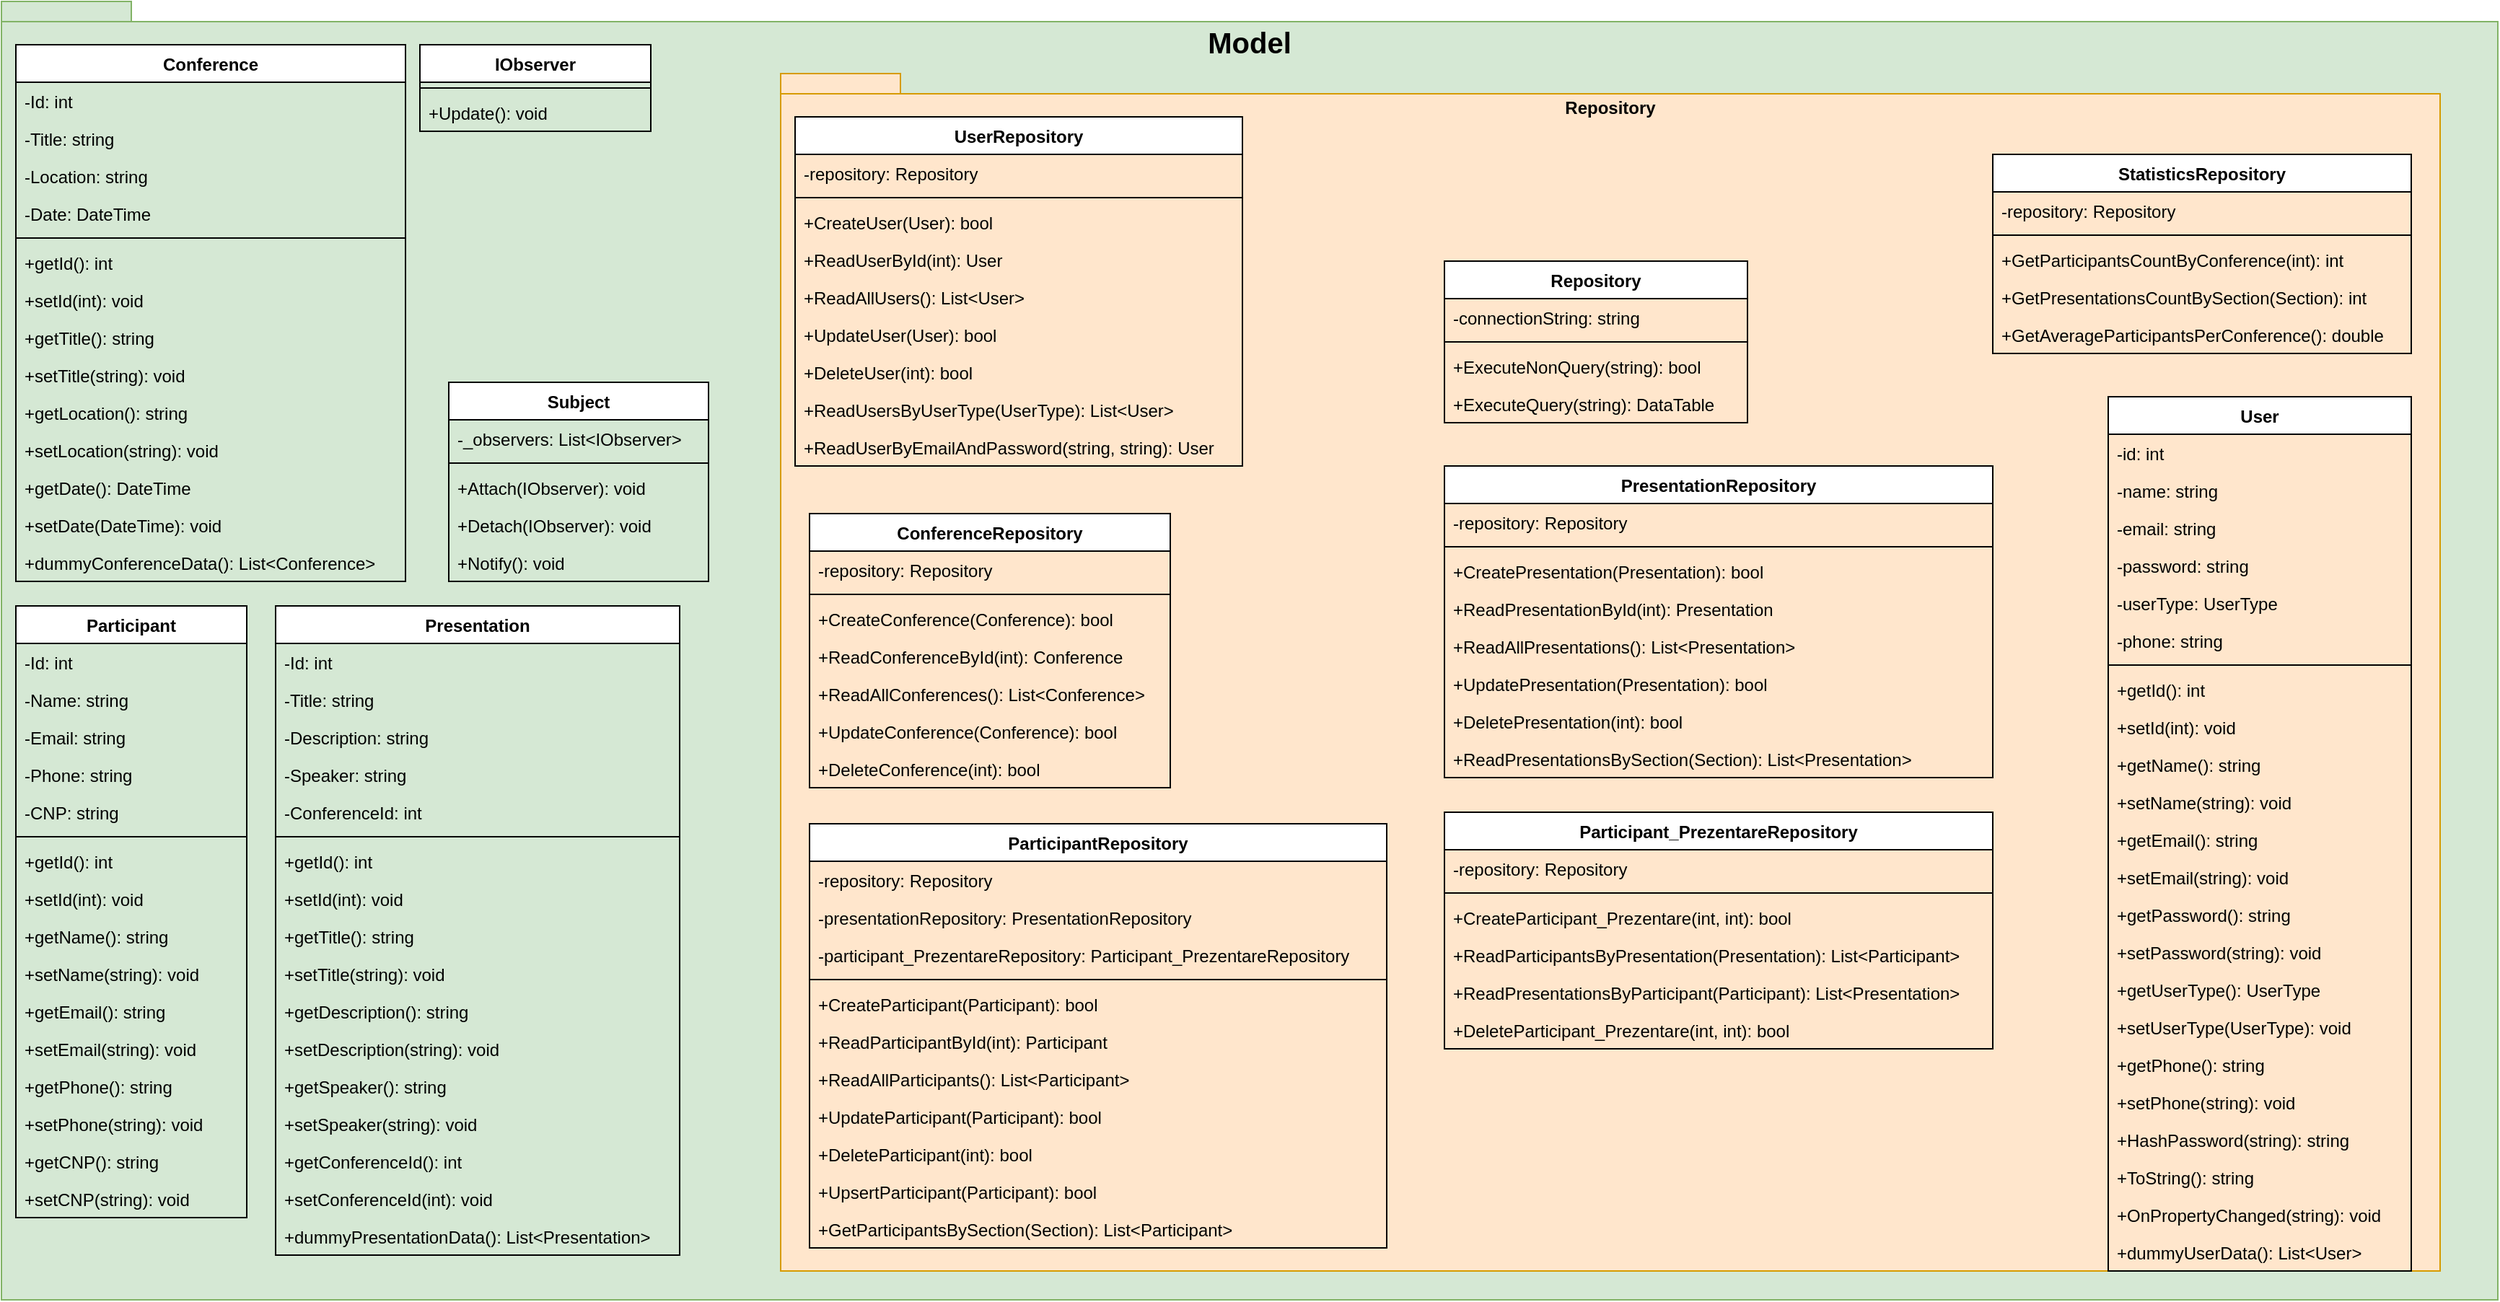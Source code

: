 <mxfile version="24.4.6" type="device">
  <diagram name="Page-1" id="3P_o_Lz-3e3LOP3foX-r">
    <mxGraphModel dx="3296" dy="1218" grid="0" gridSize="10" guides="1" tooltips="1" connect="1" arrows="1" fold="1" page="0" pageScale="1" pageWidth="850" pageHeight="1100" background="#ffffff" math="0" shadow="0">
      <root>
        <mxCell id="0" />
        <mxCell id="1" parent="0" />
        <mxCell id="qa0sczRVgVPbKML1OOyn-2" value="&lt;font style=&quot;font-size: 20px;&quot;&gt;Model&lt;/font&gt;" style="shape=folder;fontStyle=1;spacingTop=10;tabWidth=40;tabHeight=14;tabPosition=left;html=1;whiteSpace=wrap;verticalAlign=top;fillColor=#d5e8d4;strokeColor=#82b366;" vertex="1" parent="1">
          <mxGeometry x="-260" y="10" width="1730" height="900" as="geometry" />
        </mxCell>
        <mxCell id="qa0sczRVgVPbKML1OOyn-3" value="Conference" style="swimlane;fontStyle=1;childLayout=stackLayout;horizontal=1;startSize=26;horizontalStack=0;resizeParent=1;resizeParentMax=0;resizeLast=0;collapsible=1;marginBottom=0;" vertex="1" parent="1">
          <mxGeometry x="-250" y="40" width="270" height="372" as="geometry" />
        </mxCell>
        <mxCell id="qa0sczRVgVPbKML1OOyn-4" value="-Id: int" style="text;strokeColor=none;fillColor=none;align=left;verticalAlign=top;spacingLeft=4;spacingRight=4;overflow=hidden;rotatable=0;points=[[0,0.5],[1,0.5]];portConstraint=eastwest;" vertex="1" parent="qa0sczRVgVPbKML1OOyn-3">
          <mxGeometry y="26" width="270" height="26" as="geometry" />
        </mxCell>
        <mxCell id="qa0sczRVgVPbKML1OOyn-5" value="-Title: string" style="text;strokeColor=none;fillColor=none;align=left;verticalAlign=top;spacingLeft=4;spacingRight=4;overflow=hidden;rotatable=0;points=[[0,0.5],[1,0.5]];portConstraint=eastwest;" vertex="1" parent="qa0sczRVgVPbKML1OOyn-3">
          <mxGeometry y="52" width="270" height="26" as="geometry" />
        </mxCell>
        <mxCell id="qa0sczRVgVPbKML1OOyn-6" value="-Location: string" style="text;strokeColor=none;fillColor=none;align=left;verticalAlign=top;spacingLeft=4;spacingRight=4;overflow=hidden;rotatable=0;points=[[0,0.5],[1,0.5]];portConstraint=eastwest;" vertex="1" parent="qa0sczRVgVPbKML1OOyn-3">
          <mxGeometry y="78" width="270" height="26" as="geometry" />
        </mxCell>
        <mxCell id="qa0sczRVgVPbKML1OOyn-7" value="-Date: DateTime" style="text;strokeColor=none;fillColor=none;align=left;verticalAlign=top;spacingLeft=4;spacingRight=4;overflow=hidden;rotatable=0;points=[[0,0.5],[1,0.5]];portConstraint=eastwest;" vertex="1" parent="qa0sczRVgVPbKML1OOyn-3">
          <mxGeometry y="104" width="270" height="26" as="geometry" />
        </mxCell>
        <mxCell id="qa0sczRVgVPbKML1OOyn-8" value="" style="line;strokeWidth=1;fillColor=none;align=left;verticalAlign=middle;spacingTop=-1;spacingLeft=3;spacingRight=3;rotatable=0;labelPosition=right;points=[];portConstraint=eastwest;" vertex="1" parent="qa0sczRVgVPbKML1OOyn-3">
          <mxGeometry y="130" width="270" height="8" as="geometry" />
        </mxCell>
        <mxCell id="qa0sczRVgVPbKML1OOyn-9" value="+getId(): int" style="text;strokeColor=none;fillColor=none;align=left;verticalAlign=top;spacingLeft=4;spacingRight=4;overflow=hidden;rotatable=0;points=[[0,0.5],[1,0.5]];portConstraint=eastwest;" vertex="1" parent="qa0sczRVgVPbKML1OOyn-3">
          <mxGeometry y="138" width="270" height="26" as="geometry" />
        </mxCell>
        <mxCell id="qa0sczRVgVPbKML1OOyn-10" value="+setId(int): void" style="text;strokeColor=none;fillColor=none;align=left;verticalAlign=top;spacingLeft=4;spacingRight=4;overflow=hidden;rotatable=0;points=[[0,0.5],[1,0.5]];portConstraint=eastwest;" vertex="1" parent="qa0sczRVgVPbKML1OOyn-3">
          <mxGeometry y="164" width="270" height="26" as="geometry" />
        </mxCell>
        <mxCell id="qa0sczRVgVPbKML1OOyn-11" value="+getTitle(): string" style="text;strokeColor=none;fillColor=none;align=left;verticalAlign=top;spacingLeft=4;spacingRight=4;overflow=hidden;rotatable=0;points=[[0,0.5],[1,0.5]];portConstraint=eastwest;" vertex="1" parent="qa0sczRVgVPbKML1OOyn-3">
          <mxGeometry y="190" width="270" height="26" as="geometry" />
        </mxCell>
        <mxCell id="qa0sczRVgVPbKML1OOyn-12" value="+setTitle(string): void" style="text;strokeColor=none;fillColor=none;align=left;verticalAlign=top;spacingLeft=4;spacingRight=4;overflow=hidden;rotatable=0;points=[[0,0.5],[1,0.5]];portConstraint=eastwest;" vertex="1" parent="qa0sczRVgVPbKML1OOyn-3">
          <mxGeometry y="216" width="270" height="26" as="geometry" />
        </mxCell>
        <mxCell id="qa0sczRVgVPbKML1OOyn-13" value="+getLocation(): string" style="text;strokeColor=none;fillColor=none;align=left;verticalAlign=top;spacingLeft=4;spacingRight=4;overflow=hidden;rotatable=0;points=[[0,0.5],[1,0.5]];portConstraint=eastwest;" vertex="1" parent="qa0sczRVgVPbKML1OOyn-3">
          <mxGeometry y="242" width="270" height="26" as="geometry" />
        </mxCell>
        <mxCell id="qa0sczRVgVPbKML1OOyn-14" value="+setLocation(string): void" style="text;strokeColor=none;fillColor=none;align=left;verticalAlign=top;spacingLeft=4;spacingRight=4;overflow=hidden;rotatable=0;points=[[0,0.5],[1,0.5]];portConstraint=eastwest;" vertex="1" parent="qa0sczRVgVPbKML1OOyn-3">
          <mxGeometry y="268" width="270" height="26" as="geometry" />
        </mxCell>
        <mxCell id="qa0sczRVgVPbKML1OOyn-15" value="+getDate(): DateTime" style="text;strokeColor=none;fillColor=none;align=left;verticalAlign=top;spacingLeft=4;spacingRight=4;overflow=hidden;rotatable=0;points=[[0,0.5],[1,0.5]];portConstraint=eastwest;" vertex="1" parent="qa0sczRVgVPbKML1OOyn-3">
          <mxGeometry y="294" width="270" height="26" as="geometry" />
        </mxCell>
        <mxCell id="qa0sczRVgVPbKML1OOyn-16" value="+setDate(DateTime): void" style="text;strokeColor=none;fillColor=none;align=left;verticalAlign=top;spacingLeft=4;spacingRight=4;overflow=hidden;rotatable=0;points=[[0,0.5],[1,0.5]];portConstraint=eastwest;" vertex="1" parent="qa0sczRVgVPbKML1OOyn-3">
          <mxGeometry y="320" width="270" height="26" as="geometry" />
        </mxCell>
        <mxCell id="qa0sczRVgVPbKML1OOyn-17" value="+dummyConferenceData(): List&lt;Conference&gt;" style="text;strokeColor=none;fillColor=none;align=left;verticalAlign=top;spacingLeft=4;spacingRight=4;overflow=hidden;rotatable=0;points=[[0,0.5],[1,0.5]];portConstraint=eastwest;" vertex="1" parent="qa0sczRVgVPbKML1OOyn-3">
          <mxGeometry y="346" width="270" height="26" as="geometry" />
        </mxCell>
        <mxCell id="qa0sczRVgVPbKML1OOyn-18" value="IObserver" style="swimlane;fontStyle=1;childLayout=stackLayout;horizontal=1;startSize=26;horizontalStack=0;resizeParent=1;resizeParentMax=0;resizeLast=0;collapsible=1;marginBottom=0;" vertex="1" parent="1">
          <mxGeometry x="30" y="40" width="160" height="60" as="geometry" />
        </mxCell>
        <mxCell id="qa0sczRVgVPbKML1OOyn-19" value="" style="line;strokeWidth=1;fillColor=none;align=left;verticalAlign=middle;spacingTop=-1;spacingLeft=3;spacingRight=3;rotatable=0;labelPosition=right;points=[];portConstraint=eastwest;" vertex="1" parent="qa0sczRVgVPbKML1OOyn-18">
          <mxGeometry y="26" width="160" height="8" as="geometry" />
        </mxCell>
        <mxCell id="qa0sczRVgVPbKML1OOyn-20" value="+Update(): void" style="text;strokeColor=none;fillColor=none;align=left;verticalAlign=top;spacingLeft=4;spacingRight=4;overflow=hidden;rotatable=0;points=[[0,0.5],[1,0.5]];portConstraint=eastwest;" vertex="1" parent="qa0sczRVgVPbKML1OOyn-18">
          <mxGeometry y="34" width="160" height="26" as="geometry" />
        </mxCell>
        <mxCell id="qa0sczRVgVPbKML1OOyn-21" value="Participant" style="swimlane;fontStyle=1;childLayout=stackLayout;horizontal=1;startSize=26;horizontalStack=0;resizeParent=1;resizeParentMax=0;resizeLast=0;collapsible=1;marginBottom=0;" vertex="1" parent="1">
          <mxGeometry x="-250" y="429" width="160" height="424" as="geometry" />
        </mxCell>
        <mxCell id="qa0sczRVgVPbKML1OOyn-22" value="-Id: int" style="text;strokeColor=none;fillColor=none;align=left;verticalAlign=top;spacingLeft=4;spacingRight=4;overflow=hidden;rotatable=0;points=[[0,0.5],[1,0.5]];portConstraint=eastwest;" vertex="1" parent="qa0sczRVgVPbKML1OOyn-21">
          <mxGeometry y="26" width="160" height="26" as="geometry" />
        </mxCell>
        <mxCell id="qa0sczRVgVPbKML1OOyn-23" value="-Name: string" style="text;strokeColor=none;fillColor=none;align=left;verticalAlign=top;spacingLeft=4;spacingRight=4;overflow=hidden;rotatable=0;points=[[0,0.5],[1,0.5]];portConstraint=eastwest;" vertex="1" parent="qa0sczRVgVPbKML1OOyn-21">
          <mxGeometry y="52" width="160" height="26" as="geometry" />
        </mxCell>
        <mxCell id="qa0sczRVgVPbKML1OOyn-24" value="-Email: string" style="text;strokeColor=none;fillColor=none;align=left;verticalAlign=top;spacingLeft=4;spacingRight=4;overflow=hidden;rotatable=0;points=[[0,0.5],[1,0.5]];portConstraint=eastwest;" vertex="1" parent="qa0sczRVgVPbKML1OOyn-21">
          <mxGeometry y="78" width="160" height="26" as="geometry" />
        </mxCell>
        <mxCell id="qa0sczRVgVPbKML1OOyn-25" value="-Phone: string" style="text;strokeColor=none;fillColor=none;align=left;verticalAlign=top;spacingLeft=4;spacingRight=4;overflow=hidden;rotatable=0;points=[[0,0.5],[1,0.5]];portConstraint=eastwest;" vertex="1" parent="qa0sczRVgVPbKML1OOyn-21">
          <mxGeometry y="104" width="160" height="26" as="geometry" />
        </mxCell>
        <mxCell id="qa0sczRVgVPbKML1OOyn-26" value="-CNP: string" style="text;strokeColor=none;fillColor=none;align=left;verticalAlign=top;spacingLeft=4;spacingRight=4;overflow=hidden;rotatable=0;points=[[0,0.5],[1,0.5]];portConstraint=eastwest;" vertex="1" parent="qa0sczRVgVPbKML1OOyn-21">
          <mxGeometry y="130" width="160" height="26" as="geometry" />
        </mxCell>
        <mxCell id="qa0sczRVgVPbKML1OOyn-27" value="" style="line;strokeWidth=1;fillColor=none;align=left;verticalAlign=middle;spacingTop=-1;spacingLeft=3;spacingRight=3;rotatable=0;labelPosition=right;points=[];portConstraint=eastwest;" vertex="1" parent="qa0sczRVgVPbKML1OOyn-21">
          <mxGeometry y="156" width="160" height="8" as="geometry" />
        </mxCell>
        <mxCell id="qa0sczRVgVPbKML1OOyn-28" value="+getId(): int" style="text;strokeColor=none;fillColor=none;align=left;verticalAlign=top;spacingLeft=4;spacingRight=4;overflow=hidden;rotatable=0;points=[[0,0.5],[1,0.5]];portConstraint=eastwest;" vertex="1" parent="qa0sczRVgVPbKML1OOyn-21">
          <mxGeometry y="164" width="160" height="26" as="geometry" />
        </mxCell>
        <mxCell id="qa0sczRVgVPbKML1OOyn-29" value="+setId(int): void" style="text;strokeColor=none;fillColor=none;align=left;verticalAlign=top;spacingLeft=4;spacingRight=4;overflow=hidden;rotatable=0;points=[[0,0.5],[1,0.5]];portConstraint=eastwest;" vertex="1" parent="qa0sczRVgVPbKML1OOyn-21">
          <mxGeometry y="190" width="160" height="26" as="geometry" />
        </mxCell>
        <mxCell id="qa0sczRVgVPbKML1OOyn-30" value="+getName(): string" style="text;strokeColor=none;fillColor=none;align=left;verticalAlign=top;spacingLeft=4;spacingRight=4;overflow=hidden;rotatable=0;points=[[0,0.5],[1,0.5]];portConstraint=eastwest;" vertex="1" parent="qa0sczRVgVPbKML1OOyn-21">
          <mxGeometry y="216" width="160" height="26" as="geometry" />
        </mxCell>
        <mxCell id="qa0sczRVgVPbKML1OOyn-31" value="+setName(string): void" style="text;strokeColor=none;fillColor=none;align=left;verticalAlign=top;spacingLeft=4;spacingRight=4;overflow=hidden;rotatable=0;points=[[0,0.5],[1,0.5]];portConstraint=eastwest;" vertex="1" parent="qa0sczRVgVPbKML1OOyn-21">
          <mxGeometry y="242" width="160" height="26" as="geometry" />
        </mxCell>
        <mxCell id="qa0sczRVgVPbKML1OOyn-32" value="+getEmail(): string" style="text;strokeColor=none;fillColor=none;align=left;verticalAlign=top;spacingLeft=4;spacingRight=4;overflow=hidden;rotatable=0;points=[[0,0.5],[1,0.5]];portConstraint=eastwest;" vertex="1" parent="qa0sczRVgVPbKML1OOyn-21">
          <mxGeometry y="268" width="160" height="26" as="geometry" />
        </mxCell>
        <mxCell id="qa0sczRVgVPbKML1OOyn-33" value="+setEmail(string): void" style="text;strokeColor=none;fillColor=none;align=left;verticalAlign=top;spacingLeft=4;spacingRight=4;overflow=hidden;rotatable=0;points=[[0,0.5],[1,0.5]];portConstraint=eastwest;" vertex="1" parent="qa0sczRVgVPbKML1OOyn-21">
          <mxGeometry y="294" width="160" height="26" as="geometry" />
        </mxCell>
        <mxCell id="qa0sczRVgVPbKML1OOyn-34" value="+getPhone(): string" style="text;strokeColor=none;fillColor=none;align=left;verticalAlign=top;spacingLeft=4;spacingRight=4;overflow=hidden;rotatable=0;points=[[0,0.5],[1,0.5]];portConstraint=eastwest;" vertex="1" parent="qa0sczRVgVPbKML1OOyn-21">
          <mxGeometry y="320" width="160" height="26" as="geometry" />
        </mxCell>
        <mxCell id="qa0sczRVgVPbKML1OOyn-35" value="+setPhone(string): void" style="text;strokeColor=none;fillColor=none;align=left;verticalAlign=top;spacingLeft=4;spacingRight=4;overflow=hidden;rotatable=0;points=[[0,0.5],[1,0.5]];portConstraint=eastwest;" vertex="1" parent="qa0sczRVgVPbKML1OOyn-21">
          <mxGeometry y="346" width="160" height="26" as="geometry" />
        </mxCell>
        <mxCell id="qa0sczRVgVPbKML1OOyn-36" value="+getCNP(): string" style="text;strokeColor=none;fillColor=none;align=left;verticalAlign=top;spacingLeft=4;spacingRight=4;overflow=hidden;rotatable=0;points=[[0,0.5],[1,0.5]];portConstraint=eastwest;" vertex="1" parent="qa0sczRVgVPbKML1OOyn-21">
          <mxGeometry y="372" width="160" height="26" as="geometry" />
        </mxCell>
        <mxCell id="qa0sczRVgVPbKML1OOyn-37" value="+setCNP(string): void" style="text;strokeColor=none;fillColor=none;align=left;verticalAlign=top;spacingLeft=4;spacingRight=4;overflow=hidden;rotatable=0;points=[[0,0.5],[1,0.5]];portConstraint=eastwest;" vertex="1" parent="qa0sczRVgVPbKML1OOyn-21">
          <mxGeometry y="398" width="160" height="26" as="geometry" />
        </mxCell>
        <mxCell id="qa0sczRVgVPbKML1OOyn-38" value="Presentation" style="swimlane;fontStyle=1;childLayout=stackLayout;horizontal=1;startSize=26;horizontalStack=0;resizeParent=1;resizeParentMax=0;resizeLast=0;collapsible=1;marginBottom=0;" vertex="1" parent="1">
          <mxGeometry x="-70" y="429" width="280" height="450" as="geometry" />
        </mxCell>
        <mxCell id="qa0sczRVgVPbKML1OOyn-39" value="-Id: int" style="text;strokeColor=none;fillColor=none;align=left;verticalAlign=top;spacingLeft=4;spacingRight=4;overflow=hidden;rotatable=0;points=[[0,0.5],[1,0.5]];portConstraint=eastwest;" vertex="1" parent="qa0sczRVgVPbKML1OOyn-38">
          <mxGeometry y="26" width="280" height="26" as="geometry" />
        </mxCell>
        <mxCell id="qa0sczRVgVPbKML1OOyn-40" value="-Title: string" style="text;strokeColor=none;fillColor=none;align=left;verticalAlign=top;spacingLeft=4;spacingRight=4;overflow=hidden;rotatable=0;points=[[0,0.5],[1,0.5]];portConstraint=eastwest;" vertex="1" parent="qa0sczRVgVPbKML1OOyn-38">
          <mxGeometry y="52" width="280" height="26" as="geometry" />
        </mxCell>
        <mxCell id="qa0sczRVgVPbKML1OOyn-41" value="-Description: string" style="text;strokeColor=none;fillColor=none;align=left;verticalAlign=top;spacingLeft=4;spacingRight=4;overflow=hidden;rotatable=0;points=[[0,0.5],[1,0.5]];portConstraint=eastwest;" vertex="1" parent="qa0sczRVgVPbKML1OOyn-38">
          <mxGeometry y="78" width="280" height="26" as="geometry" />
        </mxCell>
        <mxCell id="qa0sczRVgVPbKML1OOyn-42" value="-Speaker: string" style="text;strokeColor=none;fillColor=none;align=left;verticalAlign=top;spacingLeft=4;spacingRight=4;overflow=hidden;rotatable=0;points=[[0,0.5],[1,0.5]];portConstraint=eastwest;" vertex="1" parent="qa0sczRVgVPbKML1OOyn-38">
          <mxGeometry y="104" width="280" height="26" as="geometry" />
        </mxCell>
        <mxCell id="qa0sczRVgVPbKML1OOyn-43" value="-ConferenceId: int" style="text;strokeColor=none;fillColor=none;align=left;verticalAlign=top;spacingLeft=4;spacingRight=4;overflow=hidden;rotatable=0;points=[[0,0.5],[1,0.5]];portConstraint=eastwest;" vertex="1" parent="qa0sczRVgVPbKML1OOyn-38">
          <mxGeometry y="130" width="280" height="26" as="geometry" />
        </mxCell>
        <mxCell id="qa0sczRVgVPbKML1OOyn-44" value="" style="line;strokeWidth=1;fillColor=none;align=left;verticalAlign=middle;spacingTop=-1;spacingLeft=3;spacingRight=3;rotatable=0;labelPosition=right;points=[];portConstraint=eastwest;" vertex="1" parent="qa0sczRVgVPbKML1OOyn-38">
          <mxGeometry y="156" width="280" height="8" as="geometry" />
        </mxCell>
        <mxCell id="qa0sczRVgVPbKML1OOyn-45" value="+getId(): int" style="text;strokeColor=none;fillColor=none;align=left;verticalAlign=top;spacingLeft=4;spacingRight=4;overflow=hidden;rotatable=0;points=[[0,0.5],[1,0.5]];portConstraint=eastwest;" vertex="1" parent="qa0sczRVgVPbKML1OOyn-38">
          <mxGeometry y="164" width="280" height="26" as="geometry" />
        </mxCell>
        <mxCell id="qa0sczRVgVPbKML1OOyn-46" value="+setId(int): void" style="text;strokeColor=none;fillColor=none;align=left;verticalAlign=top;spacingLeft=4;spacingRight=4;overflow=hidden;rotatable=0;points=[[0,0.5],[1,0.5]];portConstraint=eastwest;" vertex="1" parent="qa0sczRVgVPbKML1OOyn-38">
          <mxGeometry y="190" width="280" height="26" as="geometry" />
        </mxCell>
        <mxCell id="qa0sczRVgVPbKML1OOyn-47" value="+getTitle(): string" style="text;strokeColor=none;fillColor=none;align=left;verticalAlign=top;spacingLeft=4;spacingRight=4;overflow=hidden;rotatable=0;points=[[0,0.5],[1,0.5]];portConstraint=eastwest;" vertex="1" parent="qa0sczRVgVPbKML1OOyn-38">
          <mxGeometry y="216" width="280" height="26" as="geometry" />
        </mxCell>
        <mxCell id="qa0sczRVgVPbKML1OOyn-48" value="+setTitle(string): void" style="text;strokeColor=none;fillColor=none;align=left;verticalAlign=top;spacingLeft=4;spacingRight=4;overflow=hidden;rotatable=0;points=[[0,0.5],[1,0.5]];portConstraint=eastwest;" vertex="1" parent="qa0sczRVgVPbKML1OOyn-38">
          <mxGeometry y="242" width="280" height="26" as="geometry" />
        </mxCell>
        <mxCell id="qa0sczRVgVPbKML1OOyn-49" value="+getDescription(): string" style="text;strokeColor=none;fillColor=none;align=left;verticalAlign=top;spacingLeft=4;spacingRight=4;overflow=hidden;rotatable=0;points=[[0,0.5],[1,0.5]];portConstraint=eastwest;" vertex="1" parent="qa0sczRVgVPbKML1OOyn-38">
          <mxGeometry y="268" width="280" height="26" as="geometry" />
        </mxCell>
        <mxCell id="qa0sczRVgVPbKML1OOyn-50" value="+setDescription(string): void" style="text;strokeColor=none;fillColor=none;align=left;verticalAlign=top;spacingLeft=4;spacingRight=4;overflow=hidden;rotatable=0;points=[[0,0.5],[1,0.5]];portConstraint=eastwest;" vertex="1" parent="qa0sczRVgVPbKML1OOyn-38">
          <mxGeometry y="294" width="280" height="26" as="geometry" />
        </mxCell>
        <mxCell id="qa0sczRVgVPbKML1OOyn-51" value="+getSpeaker(): string" style="text;strokeColor=none;fillColor=none;align=left;verticalAlign=top;spacingLeft=4;spacingRight=4;overflow=hidden;rotatable=0;points=[[0,0.5],[1,0.5]];portConstraint=eastwest;" vertex="1" parent="qa0sczRVgVPbKML1OOyn-38">
          <mxGeometry y="320" width="280" height="26" as="geometry" />
        </mxCell>
        <mxCell id="qa0sczRVgVPbKML1OOyn-52" value="+setSpeaker(string): void" style="text;strokeColor=none;fillColor=none;align=left;verticalAlign=top;spacingLeft=4;spacingRight=4;overflow=hidden;rotatable=0;points=[[0,0.5],[1,0.5]];portConstraint=eastwest;" vertex="1" parent="qa0sczRVgVPbKML1OOyn-38">
          <mxGeometry y="346" width="280" height="26" as="geometry" />
        </mxCell>
        <mxCell id="qa0sczRVgVPbKML1OOyn-53" value="+getConferenceId(): int" style="text;strokeColor=none;fillColor=none;align=left;verticalAlign=top;spacingLeft=4;spacingRight=4;overflow=hidden;rotatable=0;points=[[0,0.5],[1,0.5]];portConstraint=eastwest;" vertex="1" parent="qa0sczRVgVPbKML1OOyn-38">
          <mxGeometry y="372" width="280" height="26" as="geometry" />
        </mxCell>
        <mxCell id="qa0sczRVgVPbKML1OOyn-54" value="+setConferenceId(int): void" style="text;strokeColor=none;fillColor=none;align=left;verticalAlign=top;spacingLeft=4;spacingRight=4;overflow=hidden;rotatable=0;points=[[0,0.5],[1,0.5]];portConstraint=eastwest;" vertex="1" parent="qa0sczRVgVPbKML1OOyn-38">
          <mxGeometry y="398" width="280" height="26" as="geometry" />
        </mxCell>
        <mxCell id="qa0sczRVgVPbKML1OOyn-55" value="+dummyPresentationData(): List&lt;Presentation&gt;" style="text;strokeColor=none;fillColor=none;align=left;verticalAlign=top;spacingLeft=4;spacingRight=4;overflow=hidden;rotatable=0;points=[[0,0.5],[1,0.5]];portConstraint=eastwest;" vertex="1" parent="qa0sczRVgVPbKML1OOyn-38">
          <mxGeometry y="424" width="280" height="26" as="geometry" />
        </mxCell>
        <mxCell id="qa0sczRVgVPbKML1OOyn-56" value="Subject" style="swimlane;fontStyle=1;childLayout=stackLayout;horizontal=1;startSize=26;horizontalStack=0;resizeParent=1;resizeParentMax=0;resizeLast=0;collapsible=1;marginBottom=0;" vertex="1" parent="1">
          <mxGeometry x="50" y="274" width="180" height="138" as="geometry" />
        </mxCell>
        <mxCell id="qa0sczRVgVPbKML1OOyn-57" value="-_observers: List&lt;IObserver&gt;" style="text;strokeColor=none;fillColor=none;align=left;verticalAlign=top;spacingLeft=4;spacingRight=4;overflow=hidden;rotatable=0;points=[[0,0.5],[1,0.5]];portConstraint=eastwest;" vertex="1" parent="qa0sczRVgVPbKML1OOyn-56">
          <mxGeometry y="26" width="180" height="26" as="geometry" />
        </mxCell>
        <mxCell id="qa0sczRVgVPbKML1OOyn-58" value="" style="line;strokeWidth=1;fillColor=none;align=left;verticalAlign=middle;spacingTop=-1;spacingLeft=3;spacingRight=3;rotatable=0;labelPosition=right;points=[];portConstraint=eastwest;" vertex="1" parent="qa0sczRVgVPbKML1OOyn-56">
          <mxGeometry y="52" width="180" height="8" as="geometry" />
        </mxCell>
        <mxCell id="qa0sczRVgVPbKML1OOyn-59" value="+Attach(IObserver): void" style="text;strokeColor=none;fillColor=none;align=left;verticalAlign=top;spacingLeft=4;spacingRight=4;overflow=hidden;rotatable=0;points=[[0,0.5],[1,0.5]];portConstraint=eastwest;" vertex="1" parent="qa0sczRVgVPbKML1OOyn-56">
          <mxGeometry y="60" width="180" height="26" as="geometry" />
        </mxCell>
        <mxCell id="qa0sczRVgVPbKML1OOyn-60" value="+Detach(IObserver): void" style="text;strokeColor=none;fillColor=none;align=left;verticalAlign=top;spacingLeft=4;spacingRight=4;overflow=hidden;rotatable=0;points=[[0,0.5],[1,0.5]];portConstraint=eastwest;" vertex="1" parent="qa0sczRVgVPbKML1OOyn-56">
          <mxGeometry y="86" width="180" height="26" as="geometry" />
        </mxCell>
        <mxCell id="qa0sczRVgVPbKML1OOyn-61" value="+Notify(): void" style="text;strokeColor=none;fillColor=none;align=left;verticalAlign=top;spacingLeft=4;spacingRight=4;overflow=hidden;rotatable=0;points=[[0,0.5],[1,0.5]];portConstraint=eastwest;" vertex="1" parent="qa0sczRVgVPbKML1OOyn-56">
          <mxGeometry y="112" width="180" height="26" as="geometry" />
        </mxCell>
        <mxCell id="qa0sczRVgVPbKML1OOyn-62" value="Repository" style="shape=folder;fontStyle=1;spacingTop=10;tabWidth=40;tabHeight=14;tabPosition=left;html=1;whiteSpace=wrap;verticalAlign=top;fillColor=#ffe6cc;strokeColor=#d79b00;" vertex="1" parent="1">
          <mxGeometry x="280" y="60" width="1150" height="830" as="geometry" />
        </mxCell>
        <mxCell id="qa0sczRVgVPbKML1OOyn-63" value="StatisticsRepository" style="swimlane;fontStyle=1;childLayout=stackLayout;horizontal=1;startSize=26;horizontalStack=0;resizeParent=1;resizeParentMax=0;resizeLast=0;collapsible=1;marginBottom=0;" vertex="1" parent="1">
          <mxGeometry x="1120" y="116" width="290" height="138" as="geometry" />
        </mxCell>
        <mxCell id="qa0sczRVgVPbKML1OOyn-64" value="-repository: Repository" style="text;strokeColor=none;fillColor=none;align=left;verticalAlign=top;spacingLeft=4;spacingRight=4;overflow=hidden;rotatable=0;points=[[0,0.5],[1,0.5]];portConstraint=eastwest;" vertex="1" parent="qa0sczRVgVPbKML1OOyn-63">
          <mxGeometry y="26" width="290" height="26" as="geometry" />
        </mxCell>
        <mxCell id="qa0sczRVgVPbKML1OOyn-65" value="" style="line;strokeWidth=1;fillColor=none;align=left;verticalAlign=middle;spacingTop=-1;spacingLeft=3;spacingRight=3;rotatable=0;labelPosition=right;points=[];portConstraint=eastwest;" vertex="1" parent="qa0sczRVgVPbKML1OOyn-63">
          <mxGeometry y="52" width="290" height="8" as="geometry" />
        </mxCell>
        <mxCell id="qa0sczRVgVPbKML1OOyn-66" value="+GetParticipantsCountByConference(int): int" style="text;strokeColor=none;fillColor=none;align=left;verticalAlign=top;spacingLeft=4;spacingRight=4;overflow=hidden;rotatable=0;points=[[0,0.5],[1,0.5]];portConstraint=eastwest;" vertex="1" parent="qa0sczRVgVPbKML1OOyn-63">
          <mxGeometry y="60" width="290" height="26" as="geometry" />
        </mxCell>
        <mxCell id="qa0sczRVgVPbKML1OOyn-67" value="+GetPresentationsCountBySection(Section): int" style="text;strokeColor=none;fillColor=none;align=left;verticalAlign=top;spacingLeft=4;spacingRight=4;overflow=hidden;rotatable=0;points=[[0,0.5],[1,0.5]];portConstraint=eastwest;" vertex="1" parent="qa0sczRVgVPbKML1OOyn-63">
          <mxGeometry y="86" width="290" height="26" as="geometry" />
        </mxCell>
        <mxCell id="qa0sczRVgVPbKML1OOyn-68" value="+GetAverageParticipantsPerConference(): double" style="text;strokeColor=none;fillColor=none;align=left;verticalAlign=top;spacingLeft=4;spacingRight=4;overflow=hidden;rotatable=0;points=[[0,0.5],[1,0.5]];portConstraint=eastwest;" vertex="1" parent="qa0sczRVgVPbKML1OOyn-63">
          <mxGeometry y="112" width="290" height="26" as="geometry" />
        </mxCell>
        <mxCell id="qa0sczRVgVPbKML1OOyn-69" value="UserRepository" style="swimlane;fontStyle=1;childLayout=stackLayout;horizontal=1;startSize=26;horizontalStack=0;resizeParent=1;resizeParentMax=0;resizeLast=0;collapsible=1;marginBottom=0;" vertex="1" parent="1">
          <mxGeometry x="290" y="90" width="310" height="242" as="geometry" />
        </mxCell>
        <mxCell id="qa0sczRVgVPbKML1OOyn-70" value="-repository: Repository" style="text;strokeColor=none;fillColor=none;align=left;verticalAlign=top;spacingLeft=4;spacingRight=4;overflow=hidden;rotatable=0;points=[[0,0.5],[1,0.5]];portConstraint=eastwest;" vertex="1" parent="qa0sczRVgVPbKML1OOyn-69">
          <mxGeometry y="26" width="310" height="26" as="geometry" />
        </mxCell>
        <mxCell id="qa0sczRVgVPbKML1OOyn-71" value="" style="line;strokeWidth=1;fillColor=none;align=left;verticalAlign=middle;spacingTop=-1;spacingLeft=3;spacingRight=3;rotatable=0;labelPosition=right;points=[];portConstraint=eastwest;" vertex="1" parent="qa0sczRVgVPbKML1OOyn-69">
          <mxGeometry y="52" width="310" height="8" as="geometry" />
        </mxCell>
        <mxCell id="qa0sczRVgVPbKML1OOyn-72" value="+CreateUser(User): bool" style="text;strokeColor=none;fillColor=none;align=left;verticalAlign=top;spacingLeft=4;spacingRight=4;overflow=hidden;rotatable=0;points=[[0,0.5],[1,0.5]];portConstraint=eastwest;" vertex="1" parent="qa0sczRVgVPbKML1OOyn-69">
          <mxGeometry y="60" width="310" height="26" as="geometry" />
        </mxCell>
        <mxCell id="qa0sczRVgVPbKML1OOyn-73" value="+ReadUserById(int): User" style="text;strokeColor=none;fillColor=none;align=left;verticalAlign=top;spacingLeft=4;spacingRight=4;overflow=hidden;rotatable=0;points=[[0,0.5],[1,0.5]];portConstraint=eastwest;" vertex="1" parent="qa0sczRVgVPbKML1OOyn-69">
          <mxGeometry y="86" width="310" height="26" as="geometry" />
        </mxCell>
        <mxCell id="qa0sczRVgVPbKML1OOyn-74" value="+ReadAllUsers(): List&lt;User&gt;" style="text;strokeColor=none;fillColor=none;align=left;verticalAlign=top;spacingLeft=4;spacingRight=4;overflow=hidden;rotatable=0;points=[[0,0.5],[1,0.5]];portConstraint=eastwest;" vertex="1" parent="qa0sczRVgVPbKML1OOyn-69">
          <mxGeometry y="112" width="310" height="26" as="geometry" />
        </mxCell>
        <mxCell id="qa0sczRVgVPbKML1OOyn-75" value="+UpdateUser(User): bool" style="text;strokeColor=none;fillColor=none;align=left;verticalAlign=top;spacingLeft=4;spacingRight=4;overflow=hidden;rotatable=0;points=[[0,0.5],[1,0.5]];portConstraint=eastwest;" vertex="1" parent="qa0sczRVgVPbKML1OOyn-69">
          <mxGeometry y="138" width="310" height="26" as="geometry" />
        </mxCell>
        <mxCell id="qa0sczRVgVPbKML1OOyn-76" value="+DeleteUser(int): bool" style="text;strokeColor=none;fillColor=none;align=left;verticalAlign=top;spacingLeft=4;spacingRight=4;overflow=hidden;rotatable=0;points=[[0,0.5],[1,0.5]];portConstraint=eastwest;" vertex="1" parent="qa0sczRVgVPbKML1OOyn-69">
          <mxGeometry y="164" width="310" height="26" as="geometry" />
        </mxCell>
        <mxCell id="qa0sczRVgVPbKML1OOyn-77" value="+ReadUsersByUserType(UserType): List&lt;User&gt;" style="text;strokeColor=none;fillColor=none;align=left;verticalAlign=top;spacingLeft=4;spacingRight=4;overflow=hidden;rotatable=0;points=[[0,0.5],[1,0.5]];portConstraint=eastwest;" vertex="1" parent="qa0sczRVgVPbKML1OOyn-69">
          <mxGeometry y="190" width="310" height="26" as="geometry" />
        </mxCell>
        <mxCell id="qa0sczRVgVPbKML1OOyn-78" value="+ReadUserByEmailAndPassword(string, string): User" style="text;strokeColor=none;fillColor=none;align=left;verticalAlign=top;spacingLeft=4;spacingRight=4;overflow=hidden;rotatable=0;points=[[0,0.5],[1,0.5]];portConstraint=eastwest;" vertex="1" parent="qa0sczRVgVPbKML1OOyn-69">
          <mxGeometry y="216" width="310" height="26" as="geometry" />
        </mxCell>
        <mxCell id="qa0sczRVgVPbKML1OOyn-79" value="Repository" style="swimlane;fontStyle=1;childLayout=stackLayout;horizontal=1;startSize=26;horizontalStack=0;resizeParent=1;resizeParentMax=0;resizeLast=0;collapsible=1;marginBottom=0;" vertex="1" parent="1">
          <mxGeometry x="740" y="190" width="210" height="112" as="geometry" />
        </mxCell>
        <mxCell id="qa0sczRVgVPbKML1OOyn-80" value="-connectionString: string" style="text;strokeColor=none;fillColor=none;align=left;verticalAlign=top;spacingLeft=4;spacingRight=4;overflow=hidden;rotatable=0;points=[[0,0.5],[1,0.5]];portConstraint=eastwest;" vertex="1" parent="qa0sczRVgVPbKML1OOyn-79">
          <mxGeometry y="26" width="210" height="26" as="geometry" />
        </mxCell>
        <mxCell id="qa0sczRVgVPbKML1OOyn-81" value="" style="line;strokeWidth=1;fillColor=none;align=left;verticalAlign=middle;spacingTop=-1;spacingLeft=3;spacingRight=3;rotatable=0;labelPosition=right;points=[];portConstraint=eastwest;" vertex="1" parent="qa0sczRVgVPbKML1OOyn-79">
          <mxGeometry y="52" width="210" height="8" as="geometry" />
        </mxCell>
        <mxCell id="qa0sczRVgVPbKML1OOyn-82" value="+ExecuteNonQuery(string): bool" style="text;strokeColor=none;fillColor=none;align=left;verticalAlign=top;spacingLeft=4;spacingRight=4;overflow=hidden;rotatable=0;points=[[0,0.5],[1,0.5]];portConstraint=eastwest;" vertex="1" parent="qa0sczRVgVPbKML1OOyn-79">
          <mxGeometry y="60" width="210" height="26" as="geometry" />
        </mxCell>
        <mxCell id="qa0sczRVgVPbKML1OOyn-83" value="+ExecuteQuery(string): DataTable" style="text;strokeColor=none;fillColor=none;align=left;verticalAlign=top;spacingLeft=4;spacingRight=4;overflow=hidden;rotatable=0;points=[[0,0.5],[1,0.5]];portConstraint=eastwest;" vertex="1" parent="qa0sczRVgVPbKML1OOyn-79">
          <mxGeometry y="86" width="210" height="26" as="geometry" />
        </mxCell>
        <mxCell id="qa0sczRVgVPbKML1OOyn-84" value="PresentationRepository" style="swimlane;fontStyle=1;childLayout=stackLayout;horizontal=1;startSize=26;horizontalStack=0;resizeParent=1;resizeParentMax=0;resizeLast=0;collapsible=1;marginBottom=0;" vertex="1" parent="1">
          <mxGeometry x="740" y="332" width="380" height="216" as="geometry" />
        </mxCell>
        <mxCell id="qa0sczRVgVPbKML1OOyn-85" value="-repository: Repository" style="text;strokeColor=none;fillColor=none;align=left;verticalAlign=top;spacingLeft=4;spacingRight=4;overflow=hidden;rotatable=0;points=[[0,0.5],[1,0.5]];portConstraint=eastwest;" vertex="1" parent="qa0sczRVgVPbKML1OOyn-84">
          <mxGeometry y="26" width="380" height="26" as="geometry" />
        </mxCell>
        <mxCell id="qa0sczRVgVPbKML1OOyn-86" value="" style="line;strokeWidth=1;fillColor=none;align=left;verticalAlign=middle;spacingTop=-1;spacingLeft=3;spacingRight=3;rotatable=0;labelPosition=right;points=[];portConstraint=eastwest;" vertex="1" parent="qa0sczRVgVPbKML1OOyn-84">
          <mxGeometry y="52" width="380" height="8" as="geometry" />
        </mxCell>
        <mxCell id="qa0sczRVgVPbKML1OOyn-87" value="+CreatePresentation(Presentation): bool" style="text;strokeColor=none;fillColor=none;align=left;verticalAlign=top;spacingLeft=4;spacingRight=4;overflow=hidden;rotatable=0;points=[[0,0.5],[1,0.5]];portConstraint=eastwest;" vertex="1" parent="qa0sczRVgVPbKML1OOyn-84">
          <mxGeometry y="60" width="380" height="26" as="geometry" />
        </mxCell>
        <mxCell id="qa0sczRVgVPbKML1OOyn-88" value="+ReadPresentationById(int): Presentation" style="text;strokeColor=none;fillColor=none;align=left;verticalAlign=top;spacingLeft=4;spacingRight=4;overflow=hidden;rotatable=0;points=[[0,0.5],[1,0.5]];portConstraint=eastwest;" vertex="1" parent="qa0sczRVgVPbKML1OOyn-84">
          <mxGeometry y="86" width="380" height="26" as="geometry" />
        </mxCell>
        <mxCell id="qa0sczRVgVPbKML1OOyn-89" value="+ReadAllPresentations(): List&lt;Presentation&gt;" style="text;strokeColor=none;fillColor=none;align=left;verticalAlign=top;spacingLeft=4;spacingRight=4;overflow=hidden;rotatable=0;points=[[0,0.5],[1,0.5]];portConstraint=eastwest;" vertex="1" parent="qa0sczRVgVPbKML1OOyn-84">
          <mxGeometry y="112" width="380" height="26" as="geometry" />
        </mxCell>
        <mxCell id="qa0sczRVgVPbKML1OOyn-90" value="+UpdatePresentation(Presentation): bool" style="text;strokeColor=none;fillColor=none;align=left;verticalAlign=top;spacingLeft=4;spacingRight=4;overflow=hidden;rotatable=0;points=[[0,0.5],[1,0.5]];portConstraint=eastwest;" vertex="1" parent="qa0sczRVgVPbKML1OOyn-84">
          <mxGeometry y="138" width="380" height="26" as="geometry" />
        </mxCell>
        <mxCell id="qa0sczRVgVPbKML1OOyn-91" value="+DeletePresentation(int): bool" style="text;strokeColor=none;fillColor=none;align=left;verticalAlign=top;spacingLeft=4;spacingRight=4;overflow=hidden;rotatable=0;points=[[0,0.5],[1,0.5]];portConstraint=eastwest;" vertex="1" parent="qa0sczRVgVPbKML1OOyn-84">
          <mxGeometry y="164" width="380" height="26" as="geometry" />
        </mxCell>
        <mxCell id="qa0sczRVgVPbKML1OOyn-92" value="+ReadPresentationsBySection(Section): List&lt;Presentation&gt;" style="text;strokeColor=none;fillColor=none;align=left;verticalAlign=top;spacingLeft=4;spacingRight=4;overflow=hidden;rotatable=0;points=[[0,0.5],[1,0.5]];portConstraint=eastwest;" vertex="1" parent="qa0sczRVgVPbKML1OOyn-84">
          <mxGeometry y="190" width="380" height="26" as="geometry" />
        </mxCell>
        <mxCell id="qa0sczRVgVPbKML1OOyn-93" value="User" style="swimlane;fontStyle=1;childLayout=stackLayout;horizontal=1;startSize=26;horizontalStack=0;resizeParent=1;resizeParentMax=0;resizeLast=0;collapsible=1;marginBottom=0;" vertex="1" parent="1">
          <mxGeometry x="1200" y="284" width="210" height="606" as="geometry" />
        </mxCell>
        <mxCell id="qa0sczRVgVPbKML1OOyn-94" value="-id: int" style="text;strokeColor=none;fillColor=none;align=left;verticalAlign=top;spacingLeft=4;spacingRight=4;overflow=hidden;rotatable=0;points=[[0,0.5],[1,0.5]];portConstraint=eastwest;" vertex="1" parent="qa0sczRVgVPbKML1OOyn-93">
          <mxGeometry y="26" width="210" height="26" as="geometry" />
        </mxCell>
        <mxCell id="qa0sczRVgVPbKML1OOyn-95" value="-name: string" style="text;strokeColor=none;fillColor=none;align=left;verticalAlign=top;spacingLeft=4;spacingRight=4;overflow=hidden;rotatable=0;points=[[0,0.5],[1,0.5]];portConstraint=eastwest;" vertex="1" parent="qa0sczRVgVPbKML1OOyn-93">
          <mxGeometry y="52" width="210" height="26" as="geometry" />
        </mxCell>
        <mxCell id="qa0sczRVgVPbKML1OOyn-96" value="-email: string" style="text;strokeColor=none;fillColor=none;align=left;verticalAlign=top;spacingLeft=4;spacingRight=4;overflow=hidden;rotatable=0;points=[[0,0.5],[1,0.5]];portConstraint=eastwest;" vertex="1" parent="qa0sczRVgVPbKML1OOyn-93">
          <mxGeometry y="78" width="210" height="26" as="geometry" />
        </mxCell>
        <mxCell id="qa0sczRVgVPbKML1OOyn-97" value="-password: string" style="text;strokeColor=none;fillColor=none;align=left;verticalAlign=top;spacingLeft=4;spacingRight=4;overflow=hidden;rotatable=0;points=[[0,0.5],[1,0.5]];portConstraint=eastwest;" vertex="1" parent="qa0sczRVgVPbKML1OOyn-93">
          <mxGeometry y="104" width="210" height="26" as="geometry" />
        </mxCell>
        <mxCell id="qa0sczRVgVPbKML1OOyn-98" value="-userType: UserType" style="text;strokeColor=none;fillColor=none;align=left;verticalAlign=top;spacingLeft=4;spacingRight=4;overflow=hidden;rotatable=0;points=[[0,0.5],[1,0.5]];portConstraint=eastwest;" vertex="1" parent="qa0sczRVgVPbKML1OOyn-93">
          <mxGeometry y="130" width="210" height="26" as="geometry" />
        </mxCell>
        <mxCell id="qa0sczRVgVPbKML1OOyn-99" value="-phone: string" style="text;strokeColor=none;fillColor=none;align=left;verticalAlign=top;spacingLeft=4;spacingRight=4;overflow=hidden;rotatable=0;points=[[0,0.5],[1,0.5]];portConstraint=eastwest;" vertex="1" parent="qa0sczRVgVPbKML1OOyn-93">
          <mxGeometry y="156" width="210" height="26" as="geometry" />
        </mxCell>
        <mxCell id="qa0sczRVgVPbKML1OOyn-100" value="" style="line;strokeWidth=1;fillColor=none;align=left;verticalAlign=middle;spacingTop=-1;spacingLeft=3;spacingRight=3;rotatable=0;labelPosition=right;points=[];portConstraint=eastwest;" vertex="1" parent="qa0sczRVgVPbKML1OOyn-93">
          <mxGeometry y="182" width="210" height="8" as="geometry" />
        </mxCell>
        <mxCell id="qa0sczRVgVPbKML1OOyn-101" value="+getId(): int" style="text;strokeColor=none;fillColor=none;align=left;verticalAlign=top;spacingLeft=4;spacingRight=4;overflow=hidden;rotatable=0;points=[[0,0.5],[1,0.5]];portConstraint=eastwest;" vertex="1" parent="qa0sczRVgVPbKML1OOyn-93">
          <mxGeometry y="190" width="210" height="26" as="geometry" />
        </mxCell>
        <mxCell id="qa0sczRVgVPbKML1OOyn-102" value="+setId(int): void" style="text;strokeColor=none;fillColor=none;align=left;verticalAlign=top;spacingLeft=4;spacingRight=4;overflow=hidden;rotatable=0;points=[[0,0.5],[1,0.5]];portConstraint=eastwest;" vertex="1" parent="qa0sczRVgVPbKML1OOyn-93">
          <mxGeometry y="216" width="210" height="26" as="geometry" />
        </mxCell>
        <mxCell id="qa0sczRVgVPbKML1OOyn-103" value="+getName(): string" style="text;strokeColor=none;fillColor=none;align=left;verticalAlign=top;spacingLeft=4;spacingRight=4;overflow=hidden;rotatable=0;points=[[0,0.5],[1,0.5]];portConstraint=eastwest;" vertex="1" parent="qa0sczRVgVPbKML1OOyn-93">
          <mxGeometry y="242" width="210" height="26" as="geometry" />
        </mxCell>
        <mxCell id="qa0sczRVgVPbKML1OOyn-104" value="+setName(string): void" style="text;strokeColor=none;fillColor=none;align=left;verticalAlign=top;spacingLeft=4;spacingRight=4;overflow=hidden;rotatable=0;points=[[0,0.5],[1,0.5]];portConstraint=eastwest;" vertex="1" parent="qa0sczRVgVPbKML1OOyn-93">
          <mxGeometry y="268" width="210" height="26" as="geometry" />
        </mxCell>
        <mxCell id="qa0sczRVgVPbKML1OOyn-105" value="+getEmail(): string" style="text;strokeColor=none;fillColor=none;align=left;verticalAlign=top;spacingLeft=4;spacingRight=4;overflow=hidden;rotatable=0;points=[[0,0.5],[1,0.5]];portConstraint=eastwest;" vertex="1" parent="qa0sczRVgVPbKML1OOyn-93">
          <mxGeometry y="294" width="210" height="26" as="geometry" />
        </mxCell>
        <mxCell id="qa0sczRVgVPbKML1OOyn-106" value="+setEmail(string): void" style="text;strokeColor=none;fillColor=none;align=left;verticalAlign=top;spacingLeft=4;spacingRight=4;overflow=hidden;rotatable=0;points=[[0,0.5],[1,0.5]];portConstraint=eastwest;" vertex="1" parent="qa0sczRVgVPbKML1OOyn-93">
          <mxGeometry y="320" width="210" height="26" as="geometry" />
        </mxCell>
        <mxCell id="qa0sczRVgVPbKML1OOyn-107" value="+getPassword(): string" style="text;strokeColor=none;fillColor=none;align=left;verticalAlign=top;spacingLeft=4;spacingRight=4;overflow=hidden;rotatable=0;points=[[0,0.5],[1,0.5]];portConstraint=eastwest;" vertex="1" parent="qa0sczRVgVPbKML1OOyn-93">
          <mxGeometry y="346" width="210" height="26" as="geometry" />
        </mxCell>
        <mxCell id="qa0sczRVgVPbKML1OOyn-108" value="+setPassword(string): void" style="text;strokeColor=none;fillColor=none;align=left;verticalAlign=top;spacingLeft=4;spacingRight=4;overflow=hidden;rotatable=0;points=[[0,0.5],[1,0.5]];portConstraint=eastwest;" vertex="1" parent="qa0sczRVgVPbKML1OOyn-93">
          <mxGeometry y="372" width="210" height="26" as="geometry" />
        </mxCell>
        <mxCell id="qa0sczRVgVPbKML1OOyn-109" value="+getUserType(): UserType" style="text;strokeColor=none;fillColor=none;align=left;verticalAlign=top;spacingLeft=4;spacingRight=4;overflow=hidden;rotatable=0;points=[[0,0.5],[1,0.5]];portConstraint=eastwest;" vertex="1" parent="qa0sczRVgVPbKML1OOyn-93">
          <mxGeometry y="398" width="210" height="26" as="geometry" />
        </mxCell>
        <mxCell id="qa0sczRVgVPbKML1OOyn-110" value="+setUserType(UserType): void" style="text;strokeColor=none;fillColor=none;align=left;verticalAlign=top;spacingLeft=4;spacingRight=4;overflow=hidden;rotatable=0;points=[[0,0.5],[1,0.5]];portConstraint=eastwest;" vertex="1" parent="qa0sczRVgVPbKML1OOyn-93">
          <mxGeometry y="424" width="210" height="26" as="geometry" />
        </mxCell>
        <mxCell id="qa0sczRVgVPbKML1OOyn-111" value="+getPhone(): string" style="text;strokeColor=none;fillColor=none;align=left;verticalAlign=top;spacingLeft=4;spacingRight=4;overflow=hidden;rotatable=0;points=[[0,0.5],[1,0.5]];portConstraint=eastwest;" vertex="1" parent="qa0sczRVgVPbKML1OOyn-93">
          <mxGeometry y="450" width="210" height="26" as="geometry" />
        </mxCell>
        <mxCell id="qa0sczRVgVPbKML1OOyn-112" value="+setPhone(string): void" style="text;strokeColor=none;fillColor=none;align=left;verticalAlign=top;spacingLeft=4;spacingRight=4;overflow=hidden;rotatable=0;points=[[0,0.5],[1,0.5]];portConstraint=eastwest;" vertex="1" parent="qa0sczRVgVPbKML1OOyn-93">
          <mxGeometry y="476" width="210" height="26" as="geometry" />
        </mxCell>
        <mxCell id="qa0sczRVgVPbKML1OOyn-113" value="+HashPassword(string): string" style="text;strokeColor=none;fillColor=none;align=left;verticalAlign=top;spacingLeft=4;spacingRight=4;overflow=hidden;rotatable=0;points=[[0,0.5],[1,0.5]];portConstraint=eastwest;" vertex="1" parent="qa0sczRVgVPbKML1OOyn-93">
          <mxGeometry y="502" width="210" height="26" as="geometry" />
        </mxCell>
        <mxCell id="qa0sczRVgVPbKML1OOyn-114" value="+ToString(): string" style="text;strokeColor=none;fillColor=none;align=left;verticalAlign=top;spacingLeft=4;spacingRight=4;overflow=hidden;rotatable=0;points=[[0,0.5],[1,0.5]];portConstraint=eastwest;" vertex="1" parent="qa0sczRVgVPbKML1OOyn-93">
          <mxGeometry y="528" width="210" height="26" as="geometry" />
        </mxCell>
        <mxCell id="qa0sczRVgVPbKML1OOyn-115" value="+OnPropertyChanged(string): void" style="text;strokeColor=none;fillColor=none;align=left;verticalAlign=top;spacingLeft=4;spacingRight=4;overflow=hidden;rotatable=0;points=[[0,0.5],[1,0.5]];portConstraint=eastwest;" vertex="1" parent="qa0sczRVgVPbKML1OOyn-93">
          <mxGeometry y="554" width="210" height="26" as="geometry" />
        </mxCell>
        <mxCell id="qa0sczRVgVPbKML1OOyn-116" value="+dummyUserData(): List&lt;User&gt;" style="text;strokeColor=none;fillColor=none;align=left;verticalAlign=top;spacingLeft=4;spacingRight=4;overflow=hidden;rotatable=0;points=[[0,0.5],[1,0.5]];portConstraint=eastwest;" vertex="1" parent="qa0sczRVgVPbKML1OOyn-93">
          <mxGeometry y="580" width="210" height="26" as="geometry" />
        </mxCell>
        <mxCell id="qa0sczRVgVPbKML1OOyn-117" value="ParticipantRepository" style="swimlane;fontStyle=1;childLayout=stackLayout;horizontal=1;startSize=26;horizontalStack=0;resizeParent=1;resizeParentMax=0;resizeLast=0;collapsible=1;marginBottom=0;" vertex="1" parent="1">
          <mxGeometry x="300" y="580" width="400" height="294" as="geometry" />
        </mxCell>
        <mxCell id="qa0sczRVgVPbKML1OOyn-118" value="-repository: Repository" style="text;strokeColor=none;fillColor=none;align=left;verticalAlign=top;spacingLeft=4;spacingRight=4;overflow=hidden;rotatable=0;points=[[0,0.5],[1,0.5]];portConstraint=eastwest;" vertex="1" parent="qa0sczRVgVPbKML1OOyn-117">
          <mxGeometry y="26" width="400" height="26" as="geometry" />
        </mxCell>
        <mxCell id="qa0sczRVgVPbKML1OOyn-119" value="-presentationRepository: PresentationRepository" style="text;strokeColor=none;fillColor=none;align=left;verticalAlign=top;spacingLeft=4;spacingRight=4;overflow=hidden;rotatable=0;points=[[0,0.5],[1,0.5]];portConstraint=eastwest;" vertex="1" parent="qa0sczRVgVPbKML1OOyn-117">
          <mxGeometry y="52" width="400" height="26" as="geometry" />
        </mxCell>
        <mxCell id="qa0sczRVgVPbKML1OOyn-120" value="-participant_PrezentareRepository: Participant_PrezentareRepository" style="text;strokeColor=none;fillColor=none;align=left;verticalAlign=top;spacingLeft=4;spacingRight=4;overflow=hidden;rotatable=0;points=[[0,0.5],[1,0.5]];portConstraint=eastwest;" vertex="1" parent="qa0sczRVgVPbKML1OOyn-117">
          <mxGeometry y="78" width="400" height="26" as="geometry" />
        </mxCell>
        <mxCell id="qa0sczRVgVPbKML1OOyn-121" value="" style="line;strokeWidth=1;fillColor=none;align=left;verticalAlign=middle;spacingTop=-1;spacingLeft=3;spacingRight=3;rotatable=0;labelPosition=right;points=[];portConstraint=eastwest;" vertex="1" parent="qa0sczRVgVPbKML1OOyn-117">
          <mxGeometry y="104" width="400" height="8" as="geometry" />
        </mxCell>
        <mxCell id="qa0sczRVgVPbKML1OOyn-122" value="+CreateParticipant(Participant): bool" style="text;strokeColor=none;fillColor=none;align=left;verticalAlign=top;spacingLeft=4;spacingRight=4;overflow=hidden;rotatable=0;points=[[0,0.5],[1,0.5]];portConstraint=eastwest;" vertex="1" parent="qa0sczRVgVPbKML1OOyn-117">
          <mxGeometry y="112" width="400" height="26" as="geometry" />
        </mxCell>
        <mxCell id="qa0sczRVgVPbKML1OOyn-123" value="+ReadParticipantById(int): Participant" style="text;strokeColor=none;fillColor=none;align=left;verticalAlign=top;spacingLeft=4;spacingRight=4;overflow=hidden;rotatable=0;points=[[0,0.5],[1,0.5]];portConstraint=eastwest;" vertex="1" parent="qa0sczRVgVPbKML1OOyn-117">
          <mxGeometry y="138" width="400" height="26" as="geometry" />
        </mxCell>
        <mxCell id="qa0sczRVgVPbKML1OOyn-124" value="+ReadAllParticipants(): List&lt;Participant&gt;" style="text;strokeColor=none;fillColor=none;align=left;verticalAlign=top;spacingLeft=4;spacingRight=4;overflow=hidden;rotatable=0;points=[[0,0.5],[1,0.5]];portConstraint=eastwest;" vertex="1" parent="qa0sczRVgVPbKML1OOyn-117">
          <mxGeometry y="164" width="400" height="26" as="geometry" />
        </mxCell>
        <mxCell id="qa0sczRVgVPbKML1OOyn-125" value="+UpdateParticipant(Participant): bool" style="text;strokeColor=none;fillColor=none;align=left;verticalAlign=top;spacingLeft=4;spacingRight=4;overflow=hidden;rotatable=0;points=[[0,0.5],[1,0.5]];portConstraint=eastwest;" vertex="1" parent="qa0sczRVgVPbKML1OOyn-117">
          <mxGeometry y="190" width="400" height="26" as="geometry" />
        </mxCell>
        <mxCell id="qa0sczRVgVPbKML1OOyn-126" value="+DeleteParticipant(int): bool" style="text;strokeColor=none;fillColor=none;align=left;verticalAlign=top;spacingLeft=4;spacingRight=4;overflow=hidden;rotatable=0;points=[[0,0.5],[1,0.5]];portConstraint=eastwest;" vertex="1" parent="qa0sczRVgVPbKML1OOyn-117">
          <mxGeometry y="216" width="400" height="26" as="geometry" />
        </mxCell>
        <mxCell id="qa0sczRVgVPbKML1OOyn-127" value="+UpsertParticipant(Participant): bool" style="text;strokeColor=none;fillColor=none;align=left;verticalAlign=top;spacingLeft=4;spacingRight=4;overflow=hidden;rotatable=0;points=[[0,0.5],[1,0.5]];portConstraint=eastwest;" vertex="1" parent="qa0sczRVgVPbKML1OOyn-117">
          <mxGeometry y="242" width="400" height="26" as="geometry" />
        </mxCell>
        <mxCell id="qa0sczRVgVPbKML1OOyn-128" value="+GetParticipantsBySection(Section): List&lt;Participant&gt;" style="text;strokeColor=none;fillColor=none;align=left;verticalAlign=top;spacingLeft=4;spacingRight=4;overflow=hidden;rotatable=0;points=[[0,0.5],[1,0.5]];portConstraint=eastwest;" vertex="1" parent="qa0sczRVgVPbKML1OOyn-117">
          <mxGeometry y="268" width="400" height="26" as="geometry" />
        </mxCell>
        <mxCell id="qa0sczRVgVPbKML1OOyn-129" value="Participant_PrezentareRepository" style="swimlane;fontStyle=1;childLayout=stackLayout;horizontal=1;startSize=26;horizontalStack=0;resizeParent=1;resizeParentMax=0;resizeLast=0;collapsible=1;marginBottom=0;" vertex="1" parent="1">
          <mxGeometry x="740" y="572" width="380" height="164" as="geometry" />
        </mxCell>
        <mxCell id="qa0sczRVgVPbKML1OOyn-130" value="-repository: Repository" style="text;strokeColor=none;fillColor=none;align=left;verticalAlign=top;spacingLeft=4;spacingRight=4;overflow=hidden;rotatable=0;points=[[0,0.5],[1,0.5]];portConstraint=eastwest;" vertex="1" parent="qa0sczRVgVPbKML1OOyn-129">
          <mxGeometry y="26" width="380" height="26" as="geometry" />
        </mxCell>
        <mxCell id="qa0sczRVgVPbKML1OOyn-131" value="" style="line;strokeWidth=1;fillColor=none;align=left;verticalAlign=middle;spacingTop=-1;spacingLeft=3;spacingRight=3;rotatable=0;labelPosition=right;points=[];portConstraint=eastwest;" vertex="1" parent="qa0sczRVgVPbKML1OOyn-129">
          <mxGeometry y="52" width="380" height="8" as="geometry" />
        </mxCell>
        <mxCell id="qa0sczRVgVPbKML1OOyn-132" value="+CreateParticipant_Prezentare(int, int): bool" style="text;strokeColor=none;fillColor=none;align=left;verticalAlign=top;spacingLeft=4;spacingRight=4;overflow=hidden;rotatable=0;points=[[0,0.5],[1,0.5]];portConstraint=eastwest;" vertex="1" parent="qa0sczRVgVPbKML1OOyn-129">
          <mxGeometry y="60" width="380" height="26" as="geometry" />
        </mxCell>
        <mxCell id="qa0sczRVgVPbKML1OOyn-133" value="+ReadParticipantsByPresentation(Presentation): List&lt;Participant&gt;" style="text;strokeColor=none;fillColor=none;align=left;verticalAlign=top;spacingLeft=4;spacingRight=4;overflow=hidden;rotatable=0;points=[[0,0.5],[1,0.5]];portConstraint=eastwest;" vertex="1" parent="qa0sczRVgVPbKML1OOyn-129">
          <mxGeometry y="86" width="380" height="26" as="geometry" />
        </mxCell>
        <mxCell id="qa0sczRVgVPbKML1OOyn-134" value="+ReadPresentationsByParticipant(Participant): List&lt;Presentation&gt;" style="text;strokeColor=none;fillColor=none;align=left;verticalAlign=top;spacingLeft=4;spacingRight=4;overflow=hidden;rotatable=0;points=[[0,0.5],[1,0.5]];portConstraint=eastwest;" vertex="1" parent="qa0sczRVgVPbKML1OOyn-129">
          <mxGeometry y="112" width="380" height="26" as="geometry" />
        </mxCell>
        <mxCell id="qa0sczRVgVPbKML1OOyn-135" value="+DeleteParticipant_Prezentare(int, int): bool" style="text;strokeColor=none;fillColor=none;align=left;verticalAlign=top;spacingLeft=4;spacingRight=4;overflow=hidden;rotatable=0;points=[[0,0.5],[1,0.5]];portConstraint=eastwest;" vertex="1" parent="qa0sczRVgVPbKML1OOyn-129">
          <mxGeometry y="138" width="380" height="26" as="geometry" />
        </mxCell>
        <mxCell id="qa0sczRVgVPbKML1OOyn-136" value="ConferenceRepository" style="swimlane;fontStyle=1;childLayout=stackLayout;horizontal=1;startSize=26;horizontalStack=0;resizeParent=1;resizeParentMax=0;resizeLast=0;collapsible=1;marginBottom=0;" vertex="1" parent="1">
          <mxGeometry x="300" y="365" width="250" height="190" as="geometry" />
        </mxCell>
        <mxCell id="qa0sczRVgVPbKML1OOyn-137" value="-repository: Repository" style="text;strokeColor=none;fillColor=none;align=left;verticalAlign=top;spacingLeft=4;spacingRight=4;overflow=hidden;rotatable=0;points=[[0,0.5],[1,0.5]];portConstraint=eastwest;" vertex="1" parent="qa0sczRVgVPbKML1OOyn-136">
          <mxGeometry y="26" width="250" height="26" as="geometry" />
        </mxCell>
        <mxCell id="qa0sczRVgVPbKML1OOyn-138" value="" style="line;strokeWidth=1;fillColor=none;align=left;verticalAlign=middle;spacingTop=-1;spacingLeft=3;spacingRight=3;rotatable=0;labelPosition=right;points=[];portConstraint=eastwest;" vertex="1" parent="qa0sczRVgVPbKML1OOyn-136">
          <mxGeometry y="52" width="250" height="8" as="geometry" />
        </mxCell>
        <mxCell id="qa0sczRVgVPbKML1OOyn-139" value="+CreateConference(Conference): bool" style="text;strokeColor=none;fillColor=none;align=left;verticalAlign=top;spacingLeft=4;spacingRight=4;overflow=hidden;rotatable=0;points=[[0,0.5],[1,0.5]];portConstraint=eastwest;" vertex="1" parent="qa0sczRVgVPbKML1OOyn-136">
          <mxGeometry y="60" width="250" height="26" as="geometry" />
        </mxCell>
        <mxCell id="qa0sczRVgVPbKML1OOyn-140" value="+ReadConferenceById(int): Conference" style="text;strokeColor=none;fillColor=none;align=left;verticalAlign=top;spacingLeft=4;spacingRight=4;overflow=hidden;rotatable=0;points=[[0,0.5],[1,0.5]];portConstraint=eastwest;" vertex="1" parent="qa0sczRVgVPbKML1OOyn-136">
          <mxGeometry y="86" width="250" height="26" as="geometry" />
        </mxCell>
        <mxCell id="qa0sczRVgVPbKML1OOyn-141" value="+ReadAllConferences(): List&lt;Conference&gt;" style="text;strokeColor=none;fillColor=none;align=left;verticalAlign=top;spacingLeft=4;spacingRight=4;overflow=hidden;rotatable=0;points=[[0,0.5],[1,0.5]];portConstraint=eastwest;" vertex="1" parent="qa0sczRVgVPbKML1OOyn-136">
          <mxGeometry y="112" width="250" height="26" as="geometry" />
        </mxCell>
        <mxCell id="qa0sczRVgVPbKML1OOyn-142" value="+UpdateConference(Conference): bool" style="text;strokeColor=none;fillColor=none;align=left;verticalAlign=top;spacingLeft=4;spacingRight=4;overflow=hidden;rotatable=0;points=[[0,0.5],[1,0.5]];portConstraint=eastwest;" vertex="1" parent="qa0sczRVgVPbKML1OOyn-136">
          <mxGeometry y="138" width="250" height="26" as="geometry" />
        </mxCell>
        <mxCell id="qa0sczRVgVPbKML1OOyn-143" value="+DeleteConference(int): bool" style="text;strokeColor=none;fillColor=none;align=left;verticalAlign=top;spacingLeft=4;spacingRight=4;overflow=hidden;rotatable=0;points=[[0,0.5],[1,0.5]];portConstraint=eastwest;" vertex="1" parent="qa0sczRVgVPbKML1OOyn-136">
          <mxGeometry y="164" width="250" height="26" as="geometry" />
        </mxCell>
      </root>
    </mxGraphModel>
  </diagram>
</mxfile>
